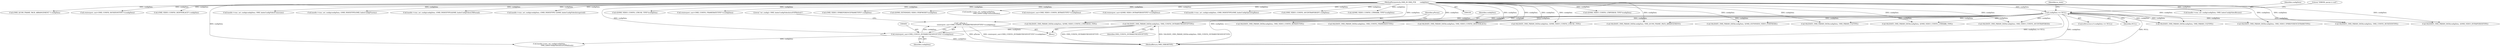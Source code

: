 digraph "0_Android_560ccdb509a7b86186fac0fce1b25bd9a3e6a6e8_6@pointer" {
"1000490" [label="(Call,* pParam =\n                     reinterpret_cast<OMX_CONFIG_INTRAREFRESHVOPTYPE*>(configData))"];
"1000492" [label="(Call,reinterpret_cast<OMX_CONFIG_INTRAREFRESHVOPTYPE*>(configData))"];
"1000486" [label="(Call,VALIDATE_OMX_PARAM_DATA(configData, OMX_CONFIG_INTRAREFRESHVOPTYPE))"];
"1000109" [label="(Call,configData == NULL)"];
"1000103" [label="(MethodParameterIn,OMX_IN OMX_PTR        configData)"];
"1000738" [label="(Call,(QOMX_VIDEO_CONFIG_LTRPERIOD_TYPE*)configData)"];
"1000982" [label="(MethodReturn,OMX_ERRORTYPE)"];
"1000952" [label="(Call,VALIDATE_OMX_PARAM_DATA(configData, OMX_PARAM_U32TYPE))"];
"1000206" [label="(Call,VALIDATE_OMX_PARAM_DATA(configData, OMX_CONFIG_FRAMERATETYPE))"];
"1000878" [label="(Call,VALIDATE_OMX_PARAM_DATA(configData, OMX_VIDEO_CONFIG_DEINTERLACE))"];
"1000492" [label="(Call,reinterpret_cast<OMX_CONFIG_INTRAREFRESHVOPTYPE*>(configData))"];
"1000110" [label="(Identifier,configData)"];
"1000792" [label="(Call,VALIDATE_OMX_PARAM_DATA(configData, QOMX_VIDEO_CONFIG_LTRUSE_TYPE))"];
"1000496" [label="(Literal,\"set_config(): OMX_IndexConfigVideoIntraVOPRefresh\")"];
"1000486" [label="(Call,VALIDATE_OMX_PARAM_DATA(configData, OMX_CONFIG_INTRAREFRESHVOPTYPE))"];
"1000846" [label="(Call,VALIDATE_OMX_PARAM_DATA(configData, OMX_VIDEO_CONFIG_AVCINTRAPERIOD))"];
"1000732" [label="(Call,VALIDATE_OMX_PARAM_DATA(configData, QOMX_VIDEO_CONFIG_LTRPERIOD_TYPE))"];
"1000158" [label="(Call,handle->venc_set_config(configData, OMX_IndexConfigVideoBitrate))"];
"1000720" [label="(Call,(OMX_QCOM_FRAME_PACK_ARRANGEMENT *) configData)"];
"1000114" [label="(Literal,\"ERROR: param is null\")"];
"1000542" [label="(Call,reinterpret_cast<OMX_CONFIG_ROTATIONTYPE*>(configData))"];
"1000884" [label="(Call,(OMX_VIDEO_CONFIG_DEINTERLACE*) configData)"];
"1000231" [label="(Call,handle->venc_set_config(configData, OMX_IndexConfigVideoFramerate))"];
"1000506" [label="(Call,handle->venc_set_config(configData,\n                                OMX_IndexConfigVideoIntraVOPRefresh))"];
"1000536" [label="(Call,VALIDATE_OMX_PARAM_DATA(configData, OMX_CONFIG_ROTATIONTYPE))"];
"1000103" [label="(MethodParameterIn,OMX_IN OMX_PTR        configData)"];
"1000494" [label="(Identifier,configData)"];
"1000939" [label="(Call,handle->venc_set_config(configData, (OMX_INDEXTYPE)OMX_IndexConfigPriority))"];
"1000743" [label="(Call,handle->venc_set_config(configData, (OMX_INDEXTYPE)QOMX_IndexConfigVideoLTRPeriod))"];
"1000356" [label="(Call,handle->venc_set_config(configData, (OMX_INDEXTYPE) QOMX_IndexConfigVideoIntraperiod))"];
"1000491" [label="(Identifier,pParam)"];
"1000111" [label="(Identifier,NULL)"];
"1000798" [label="(Call,(QOMX_VIDEO_CONFIG_LTRUSE_TYPE*)configData)"];
"1000212" [label="(Call,reinterpret_cast<OMX_CONFIG_FRAMERATETYPE*>(configData))"];
"1000490" [label="(Call,* pParam =\n                     reinterpret_cast<OMX_CONFIG_INTRAREFRESHVOPTYPE*>(configData))"];
"1000485" [label="(Block,)"];
"1000133" [label="(Call,VALIDATE_OMX_PARAM_DATA(configData, OMX_VIDEO_CONFIG_BITRATETYPE))"];
"1000768" [label="(Call,(OMX_VIDEO_VP8REFERENCEFRAMETYPE*) configData)"];
"1000916" [label="(Call,(QOMX_EXTNINDEX_VIDEO_PERFMODE*)configData)"];
"1000119" [label="(Identifier,m_state)"];
"1000635" [label="(Call,handle->venc_set_config(configData,\n                                OMX_IndexConfigCommonRotate))"];
"1000714" [label="(Call,VALIDATE_OMX_PARAM_DATA(configData, OMX_QCOM_FRAME_PACK_ARRANGEMENT))"];
"1000139" [label="(Call,reinterpret_cast<OMX_VIDEO_CONFIG_BITRATETYPE*>(configData))"];
"1000285" [label="(Call,reinterpret_cast<QOMX_VIDEO_INTRAPERIODTYPE*>(configData))"];
"1000109" [label="(Call,configData == NULL)"];
"1000487" [label="(Identifier,configData)"];
"1000108" [label="(ControlStructure,if (configData == NULL))"];
"1000957" [label="(Call,handle->venc_set_config(configData, (OMX_INDEXTYPE)OMX_IndexConfigOperatingRate))"];
"1000762" [label="(Call,VALIDATE_OMX_PARAM_DATA(configData, OMX_VIDEO_VP8REFERENCEFRAMETYPE))"];
"1000852" [label="(Call,(OMX_VIDEO_CONFIG_AVCINTRAPERIOD*) configData)"];
"1000828" [label="(Call,(QOMX_VIDEO_CONFIG_LTRMARK_TYPE*)configData)"];
"1000488" [label="(Identifier,OMX_CONFIG_INTRAREFRESHVOPTYPE)"];
"1000910" [label="(Call,VALIDATE_OMX_PARAM_DATA(configData, QOMX_EXTNINDEX_VIDEO_PERFMODE))"];
"1000822" [label="(Call,VALIDATE_OMX_PARAM_DATA(configData, QOMX_VIDEO_CONFIG_LTRMARK_TYPE))"];
"1000934" [label="(Call,VALIDATE_OMX_PARAM_DATA(configData, OMX_PARAM_U32TYPE))"];
"1000279" [label="(Call,VALIDATE_OMX_PARAM_DATA(configData, QOMX_VIDEO_INTRAPERIODTYPE))"];
"1000490" -> "1000485"  [label="AST: "];
"1000490" -> "1000492"  [label="CFG: "];
"1000491" -> "1000490"  [label="AST: "];
"1000492" -> "1000490"  [label="AST: "];
"1000496" -> "1000490"  [label="CFG: "];
"1000490" -> "1000982"  [label="DDG: pParam"];
"1000490" -> "1000982"  [label="DDG: reinterpret_cast<OMX_CONFIG_INTRAREFRESHVOPTYPE*>(configData)"];
"1000492" -> "1000490"  [label="DDG: configData"];
"1000492" -> "1000494"  [label="CFG: "];
"1000493" -> "1000492"  [label="AST: "];
"1000494" -> "1000492"  [label="AST: "];
"1000492" -> "1000982"  [label="DDG: configData"];
"1000486" -> "1000492"  [label="DDG: configData"];
"1000103" -> "1000492"  [label="DDG: configData"];
"1000492" -> "1000506"  [label="DDG: configData"];
"1000486" -> "1000485"  [label="AST: "];
"1000486" -> "1000488"  [label="CFG: "];
"1000487" -> "1000486"  [label="AST: "];
"1000488" -> "1000486"  [label="AST: "];
"1000491" -> "1000486"  [label="CFG: "];
"1000486" -> "1000982"  [label="DDG: VALIDATE_OMX_PARAM_DATA(configData, OMX_CONFIG_INTRAREFRESHVOPTYPE)"];
"1000486" -> "1000982"  [label="DDG: OMX_CONFIG_INTRAREFRESHVOPTYPE"];
"1000109" -> "1000486"  [label="DDG: configData"];
"1000103" -> "1000486"  [label="DDG: configData"];
"1000109" -> "1000108"  [label="AST: "];
"1000109" -> "1000111"  [label="CFG: "];
"1000110" -> "1000109"  [label="AST: "];
"1000111" -> "1000109"  [label="AST: "];
"1000114" -> "1000109"  [label="CFG: "];
"1000119" -> "1000109"  [label="CFG: "];
"1000109" -> "1000982"  [label="DDG: configData"];
"1000109" -> "1000982"  [label="DDG: NULL"];
"1000109" -> "1000982"  [label="DDG: configData == NULL"];
"1000103" -> "1000109"  [label="DDG: configData"];
"1000109" -> "1000133"  [label="DDG: configData"];
"1000109" -> "1000206"  [label="DDG: configData"];
"1000109" -> "1000279"  [label="DDG: configData"];
"1000109" -> "1000536"  [label="DDG: configData"];
"1000109" -> "1000714"  [label="DDG: configData"];
"1000109" -> "1000732"  [label="DDG: configData"];
"1000109" -> "1000762"  [label="DDG: configData"];
"1000109" -> "1000792"  [label="DDG: configData"];
"1000109" -> "1000822"  [label="DDG: configData"];
"1000109" -> "1000846"  [label="DDG: configData"];
"1000109" -> "1000878"  [label="DDG: configData"];
"1000109" -> "1000910"  [label="DDG: configData"];
"1000109" -> "1000934"  [label="DDG: configData"];
"1000109" -> "1000952"  [label="DDG: configData"];
"1000103" -> "1000100"  [label="AST: "];
"1000103" -> "1000982"  [label="DDG: configData"];
"1000103" -> "1000133"  [label="DDG: configData"];
"1000103" -> "1000139"  [label="DDG: configData"];
"1000103" -> "1000158"  [label="DDG: configData"];
"1000103" -> "1000206"  [label="DDG: configData"];
"1000103" -> "1000212"  [label="DDG: configData"];
"1000103" -> "1000231"  [label="DDG: configData"];
"1000103" -> "1000279"  [label="DDG: configData"];
"1000103" -> "1000285"  [label="DDG: configData"];
"1000103" -> "1000356"  [label="DDG: configData"];
"1000103" -> "1000506"  [label="DDG: configData"];
"1000103" -> "1000536"  [label="DDG: configData"];
"1000103" -> "1000542"  [label="DDG: configData"];
"1000103" -> "1000635"  [label="DDG: configData"];
"1000103" -> "1000714"  [label="DDG: configData"];
"1000103" -> "1000720"  [label="DDG: configData"];
"1000103" -> "1000732"  [label="DDG: configData"];
"1000103" -> "1000738"  [label="DDG: configData"];
"1000103" -> "1000743"  [label="DDG: configData"];
"1000103" -> "1000762"  [label="DDG: configData"];
"1000103" -> "1000768"  [label="DDG: configData"];
"1000103" -> "1000792"  [label="DDG: configData"];
"1000103" -> "1000798"  [label="DDG: configData"];
"1000103" -> "1000822"  [label="DDG: configData"];
"1000103" -> "1000828"  [label="DDG: configData"];
"1000103" -> "1000846"  [label="DDG: configData"];
"1000103" -> "1000852"  [label="DDG: configData"];
"1000103" -> "1000878"  [label="DDG: configData"];
"1000103" -> "1000884"  [label="DDG: configData"];
"1000103" -> "1000910"  [label="DDG: configData"];
"1000103" -> "1000916"  [label="DDG: configData"];
"1000103" -> "1000934"  [label="DDG: configData"];
"1000103" -> "1000939"  [label="DDG: configData"];
"1000103" -> "1000952"  [label="DDG: configData"];
"1000103" -> "1000957"  [label="DDG: configData"];
}
